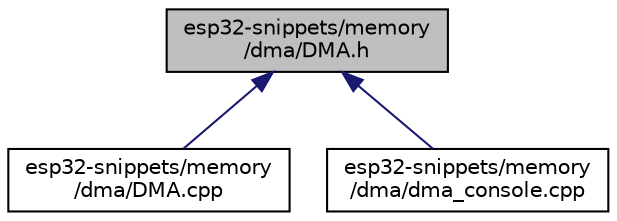 digraph "esp32-snippets/memory/dma/DMA.h"
{
  edge [fontname="Helvetica",fontsize="10",labelfontname="Helvetica",labelfontsize="10"];
  node [fontname="Helvetica",fontsize="10",shape=record];
  Node1 [label="esp32-snippets/memory\l/dma/DMA.h",height=0.2,width=0.4,color="black", fillcolor="grey75", style="filled", fontcolor="black"];
  Node1 -> Node2 [dir="back",color="midnightblue",fontsize="10",style="solid",fontname="Helvetica"];
  Node2 [label="esp32-snippets/memory\l/dma/DMA.cpp",height=0.2,width=0.4,color="black", fillcolor="white", style="filled",URL="$_d_m_a_8cpp.html"];
  Node1 -> Node3 [dir="back",color="midnightblue",fontsize="10",style="solid",fontname="Helvetica"];
  Node3 [label="esp32-snippets/memory\l/dma/dma_console.cpp",height=0.2,width=0.4,color="black", fillcolor="white", style="filled",URL="$dma__console_8cpp.html"];
}
